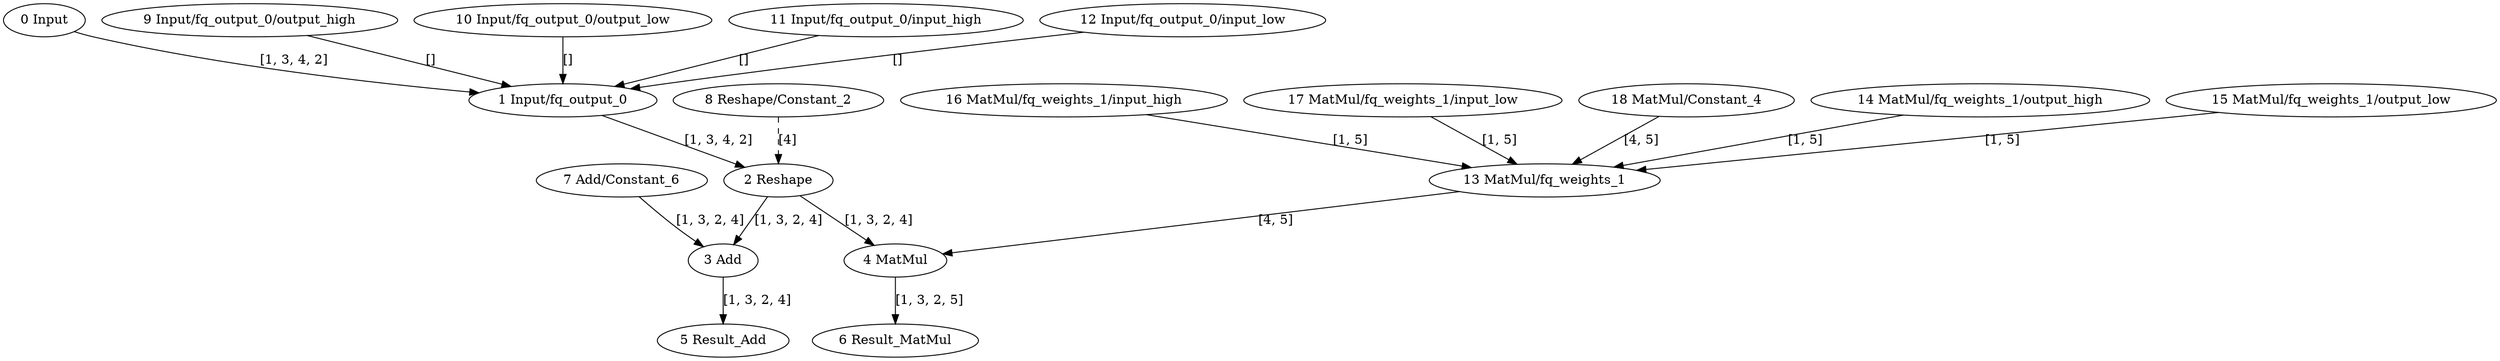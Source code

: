 strict digraph  {
"0 Input" [id=0, type=Parameter];
"1 Input/fq_output_0" [id=1, type=FakeQuantize];
"2 Reshape" [id=2, type=Reshape];
"3 Add" [id=3, type=Add];
"4 MatMul" [id=4, type=MatMul];
"5 Result_Add" [id=5, type=Result];
"6 Result_MatMul" [id=6, type=Result];
"7 Add/Constant_6" [id=7, type=Constant];
"8 Reshape/Constant_2" [id=8, type=Constant];
"9 Input/fq_output_0/output_high" [id=9, type=Constant];
"10 Input/fq_output_0/output_low" [id=10, type=Constant];
"11 Input/fq_output_0/input_high" [id=11, type=Constant];
"12 Input/fq_output_0/input_low" [id=12, type=Constant];
"13 MatMul/fq_weights_1" [id=13, type=FakeQuantize];
"14 MatMul/fq_weights_1/output_high" [id=14, type=Constant];
"15 MatMul/fq_weights_1/output_low" [id=15, type=Constant];
"16 MatMul/fq_weights_1/input_high" [id=16, type=Constant];
"17 MatMul/fq_weights_1/input_low" [id=17, type=Constant];
"18 MatMul/Constant_4" [id=18, type=Constant];
"0 Input" -> "1 Input/fq_output_0"  [label="[1, 3, 4, 2]", style=solid];
"1 Input/fq_output_0" -> "2 Reshape"  [label="[1, 3, 4, 2]", style=solid];
"2 Reshape" -> "3 Add"  [label="[1, 3, 2, 4]", style=solid];
"2 Reshape" -> "4 MatMul"  [label="[1, 3, 2, 4]", style=solid];
"3 Add" -> "5 Result_Add"  [label="[1, 3, 2, 4]", style=solid];
"4 MatMul" -> "6 Result_MatMul"  [label="[1, 3, 2, 5]", style=solid];
"7 Add/Constant_6" -> "3 Add"  [label="[1, 3, 2, 4]", style=solid];
"8 Reshape/Constant_2" -> "2 Reshape"  [label="[4]", style=dashed];
"9 Input/fq_output_0/output_high" -> "1 Input/fq_output_0"  [label="[]", style=solid];
"10 Input/fq_output_0/output_low" -> "1 Input/fq_output_0"  [label="[]", style=solid];
"11 Input/fq_output_0/input_high" -> "1 Input/fq_output_0"  [label="[]", style=solid];
"12 Input/fq_output_0/input_low" -> "1 Input/fq_output_0"  [label="[]", style=solid];
"13 MatMul/fq_weights_1" -> "4 MatMul"  [label="[4, 5]", style=solid];
"14 MatMul/fq_weights_1/output_high" -> "13 MatMul/fq_weights_1"  [label="[1, 5]", style=solid];
"15 MatMul/fq_weights_1/output_low" -> "13 MatMul/fq_weights_1"  [label="[1, 5]", style=solid];
"16 MatMul/fq_weights_1/input_high" -> "13 MatMul/fq_weights_1"  [label="[1, 5]", style=solid];
"17 MatMul/fq_weights_1/input_low" -> "13 MatMul/fq_weights_1"  [label="[1, 5]", style=solid];
"18 MatMul/Constant_4" -> "13 MatMul/fq_weights_1"  [label="[4, 5]", style=solid];
}

